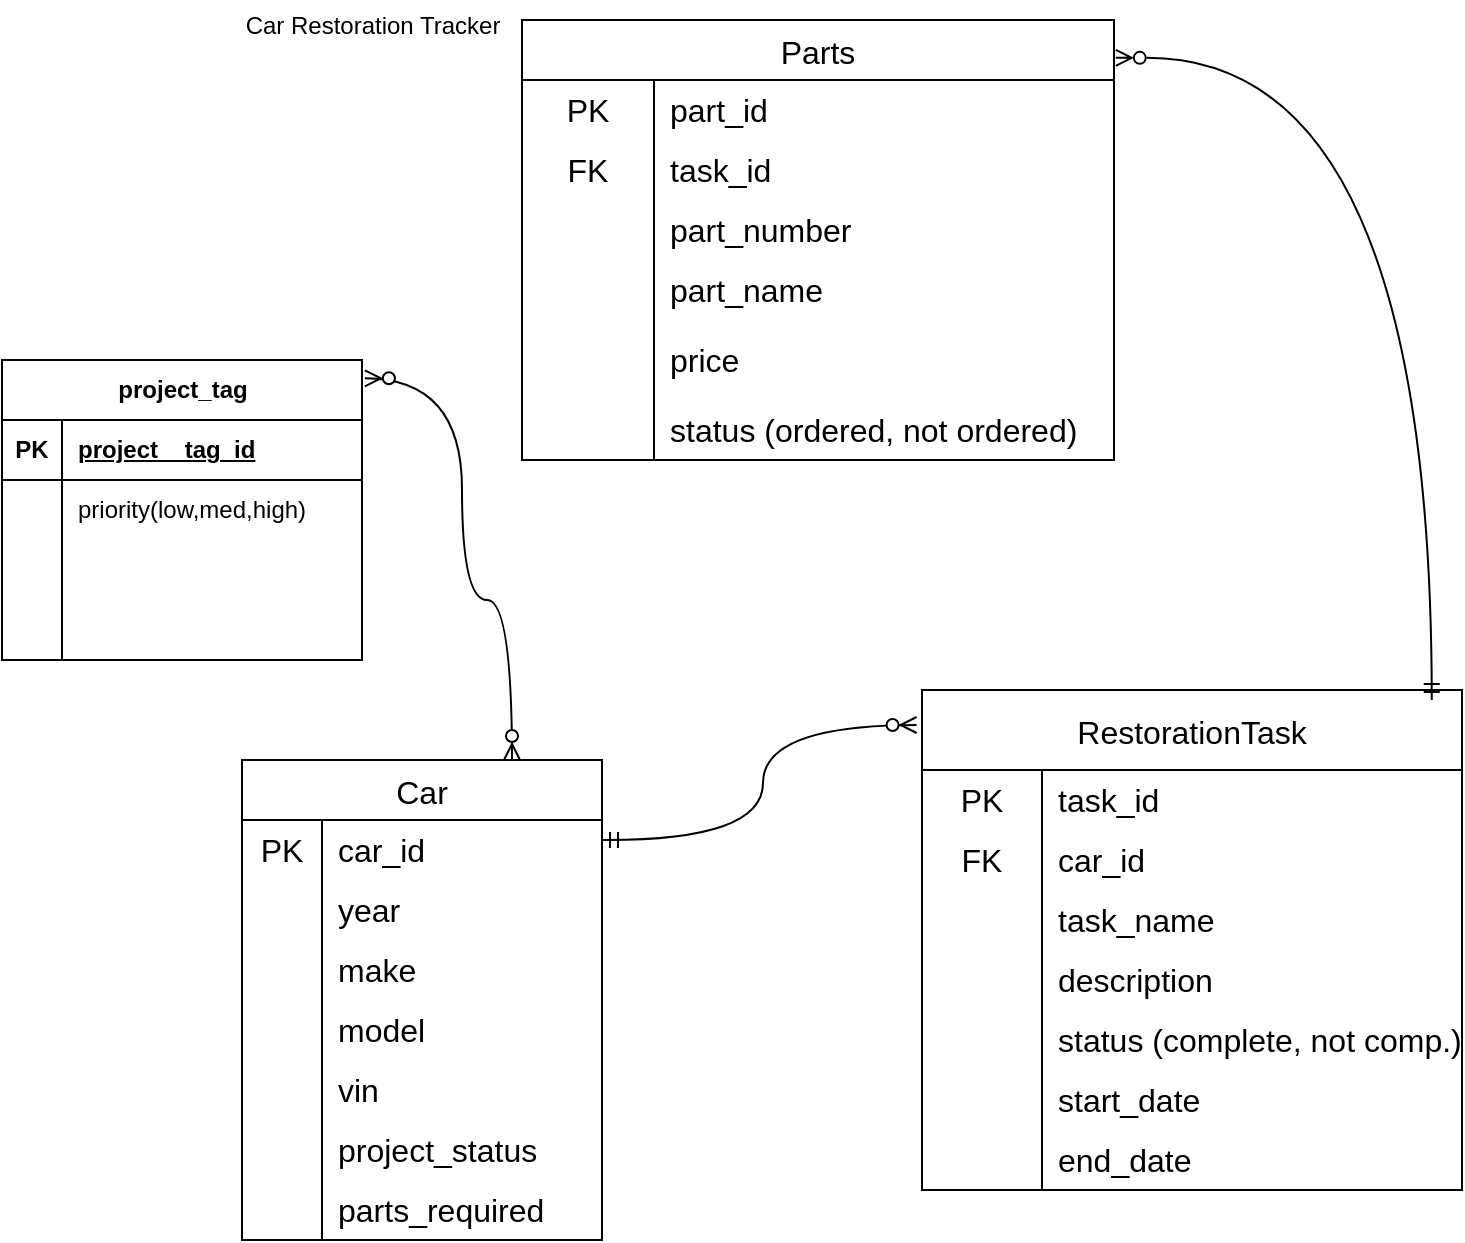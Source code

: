 <mxfile version="27.0.9">
  <diagram id="hV7XmaBMHaLm45p3kKiX" name="Page-2">
    <mxGraphModel dx="1463" dy="1185" grid="1" gridSize="10" guides="1" tooltips="1" connect="1" arrows="1" fold="1" page="1" pageScale="1" pageWidth="850" pageHeight="1100" math="0" shadow="0">
      <root>
        <mxCell id="0" />
        <mxCell id="1" parent="0" />
        <mxCell id="M0C5qlzSC6Y90FL0Z8B9-1" value="Parts" style="shape=table;startSize=30;container=1;collapsible=0;childLayout=tableLayout;fixedRows=1;rowLines=0;fontStyle=0;strokeColor=default;fontSize=16;" vertex="1" parent="1">
          <mxGeometry x="320" y="150" width="296" height="220.0" as="geometry" />
        </mxCell>
        <mxCell id="M0C5qlzSC6Y90FL0Z8B9-2" value="" style="shape=tableRow;horizontal=0;startSize=0;swimlaneHead=0;swimlaneBody=0;top=0;left=0;bottom=0;right=0;collapsible=0;dropTarget=0;fillColor=none;points=[[0,0.5],[1,0.5]];portConstraint=eastwest;strokeColor=inherit;fontSize=16;" vertex="1" parent="M0C5qlzSC6Y90FL0Z8B9-1">
          <mxGeometry y="30" width="296" height="30" as="geometry" />
        </mxCell>
        <mxCell id="M0C5qlzSC6Y90FL0Z8B9-3" value="PK" style="shape=partialRectangle;html=1;whiteSpace=wrap;connectable=0;fillColor=none;top=0;left=0;bottom=0;right=0;overflow=hidden;pointerEvents=1;strokeColor=inherit;fontSize=16;" vertex="1" parent="M0C5qlzSC6Y90FL0Z8B9-2">
          <mxGeometry width="66" height="30" as="geometry">
            <mxRectangle width="66" height="30" as="alternateBounds" />
          </mxGeometry>
        </mxCell>
        <mxCell id="M0C5qlzSC6Y90FL0Z8B9-4" value="part_id" style="shape=partialRectangle;html=1;whiteSpace=wrap;connectable=0;fillColor=none;top=0;left=0;bottom=0;right=0;align=left;spacingLeft=6;overflow=hidden;strokeColor=inherit;fontSize=16;" vertex="1" parent="M0C5qlzSC6Y90FL0Z8B9-2">
          <mxGeometry x="66" width="230" height="30" as="geometry">
            <mxRectangle width="230" height="30" as="alternateBounds" />
          </mxGeometry>
        </mxCell>
        <mxCell id="M0C5qlzSC6Y90FL0Z8B9-5" value="" style="shape=tableRow;horizontal=0;startSize=0;swimlaneHead=0;swimlaneBody=0;top=0;left=0;bottom=0;right=0;collapsible=0;dropTarget=0;fillColor=none;points=[[0,0.5],[1,0.5]];portConstraint=eastwest;strokeColor=inherit;fontSize=16;" vertex="1" parent="M0C5qlzSC6Y90FL0Z8B9-1">
          <mxGeometry y="60" width="296" height="30" as="geometry" />
        </mxCell>
        <mxCell id="M0C5qlzSC6Y90FL0Z8B9-6" value="FK" style="shape=partialRectangle;html=1;whiteSpace=wrap;connectable=0;fillColor=none;top=0;left=0;bottom=0;right=0;overflow=hidden;strokeColor=inherit;fontSize=16;" vertex="1" parent="M0C5qlzSC6Y90FL0Z8B9-5">
          <mxGeometry width="66" height="30" as="geometry">
            <mxRectangle width="66" height="30" as="alternateBounds" />
          </mxGeometry>
        </mxCell>
        <mxCell id="M0C5qlzSC6Y90FL0Z8B9-7" value="task_id" style="shape=partialRectangle;html=1;whiteSpace=wrap;connectable=0;fillColor=none;top=0;left=0;bottom=0;right=0;align=left;spacingLeft=6;overflow=hidden;strokeColor=inherit;fontSize=16;" vertex="1" parent="M0C5qlzSC6Y90FL0Z8B9-5">
          <mxGeometry x="66" width="230" height="30" as="geometry">
            <mxRectangle width="230" height="30" as="alternateBounds" />
          </mxGeometry>
        </mxCell>
        <mxCell id="M0C5qlzSC6Y90FL0Z8B9-8" value="" style="shape=tableRow;horizontal=0;startSize=0;swimlaneHead=0;swimlaneBody=0;top=0;left=0;bottom=0;right=0;collapsible=0;dropTarget=0;fillColor=none;points=[[0,0.5],[1,0.5]];portConstraint=eastwest;strokeColor=inherit;fontSize=16;" vertex="1" parent="M0C5qlzSC6Y90FL0Z8B9-1">
          <mxGeometry y="90" width="296" height="30" as="geometry" />
        </mxCell>
        <mxCell id="M0C5qlzSC6Y90FL0Z8B9-9" value="" style="shape=partialRectangle;html=1;whiteSpace=wrap;connectable=0;fillColor=none;top=0;left=0;bottom=0;right=0;overflow=hidden;strokeColor=inherit;fontSize=16;" vertex="1" parent="M0C5qlzSC6Y90FL0Z8B9-8">
          <mxGeometry width="66" height="30" as="geometry">
            <mxRectangle width="66" height="30" as="alternateBounds" />
          </mxGeometry>
        </mxCell>
        <mxCell id="M0C5qlzSC6Y90FL0Z8B9-10" value="part_number" style="shape=partialRectangle;html=1;whiteSpace=wrap;connectable=0;fillColor=none;top=0;left=0;bottom=0;right=0;align=left;spacingLeft=6;overflow=hidden;strokeColor=inherit;fontSize=16;" vertex="1" parent="M0C5qlzSC6Y90FL0Z8B9-8">
          <mxGeometry x="66" width="230" height="30" as="geometry">
            <mxRectangle width="230" height="30" as="alternateBounds" />
          </mxGeometry>
        </mxCell>
        <mxCell id="M0C5qlzSC6Y90FL0Z8B9-11" style="shape=tableRow;horizontal=0;startSize=0;swimlaneHead=0;swimlaneBody=0;top=0;left=0;bottom=0;right=0;collapsible=0;dropTarget=0;fillColor=none;points=[[0,0.5],[1,0.5]];portConstraint=eastwest;strokeColor=inherit;fontSize=16;" vertex="1" parent="M0C5qlzSC6Y90FL0Z8B9-1">
          <mxGeometry y="120" width="296" height="30" as="geometry" />
        </mxCell>
        <mxCell id="M0C5qlzSC6Y90FL0Z8B9-12" value="" style="shape=partialRectangle;html=1;whiteSpace=wrap;connectable=0;fillColor=none;top=0;left=0;bottom=0;right=0;overflow=hidden;strokeColor=inherit;fontSize=16;" vertex="1" parent="M0C5qlzSC6Y90FL0Z8B9-11">
          <mxGeometry width="66" height="30" as="geometry">
            <mxRectangle width="66" height="30" as="alternateBounds" />
          </mxGeometry>
        </mxCell>
        <mxCell id="M0C5qlzSC6Y90FL0Z8B9-13" value="part_name" style="shape=partialRectangle;html=1;whiteSpace=wrap;connectable=0;fillColor=none;top=0;left=0;bottom=0;right=0;align=left;spacingLeft=6;overflow=hidden;strokeColor=inherit;fontSize=16;" vertex="1" parent="M0C5qlzSC6Y90FL0Z8B9-11">
          <mxGeometry x="66" width="230" height="30" as="geometry">
            <mxRectangle width="230" height="30" as="alternateBounds" />
          </mxGeometry>
        </mxCell>
        <mxCell id="M0C5qlzSC6Y90FL0Z8B9-14" style="shape=tableRow;horizontal=0;startSize=0;swimlaneHead=0;swimlaneBody=0;top=0;left=0;bottom=0;right=0;collapsible=0;dropTarget=0;fillColor=none;points=[[0,0.5],[1,0.5]];portConstraint=eastwest;strokeColor=inherit;fontSize=16;" vertex="1" parent="M0C5qlzSC6Y90FL0Z8B9-1">
          <mxGeometry y="150" width="296" height="40" as="geometry" />
        </mxCell>
        <mxCell id="M0C5qlzSC6Y90FL0Z8B9-15" style="shape=partialRectangle;html=1;whiteSpace=wrap;connectable=0;fillColor=none;top=0;left=0;bottom=0;right=0;overflow=hidden;strokeColor=inherit;fontSize=16;" vertex="1" parent="M0C5qlzSC6Y90FL0Z8B9-14">
          <mxGeometry width="66" height="40" as="geometry">
            <mxRectangle width="66" height="40" as="alternateBounds" />
          </mxGeometry>
        </mxCell>
        <mxCell id="M0C5qlzSC6Y90FL0Z8B9-16" value="price" style="shape=partialRectangle;html=1;whiteSpace=wrap;connectable=0;fillColor=none;top=0;left=0;bottom=0;right=0;align=left;spacingLeft=6;overflow=hidden;strokeColor=inherit;fontSize=16;" vertex="1" parent="M0C5qlzSC6Y90FL0Z8B9-14">
          <mxGeometry x="66" width="230" height="40" as="geometry">
            <mxRectangle width="230" height="40" as="alternateBounds" />
          </mxGeometry>
        </mxCell>
        <mxCell id="M0C5qlzSC6Y90FL0Z8B9-17" style="shape=tableRow;horizontal=0;startSize=0;swimlaneHead=0;swimlaneBody=0;top=0;left=0;bottom=0;right=0;collapsible=0;dropTarget=0;fillColor=none;points=[[0,0.5],[1,0.5]];portConstraint=eastwest;strokeColor=inherit;fontSize=16;" vertex="1" parent="M0C5qlzSC6Y90FL0Z8B9-1">
          <mxGeometry y="190" width="296" height="30" as="geometry" />
        </mxCell>
        <mxCell id="M0C5qlzSC6Y90FL0Z8B9-18" style="shape=partialRectangle;html=1;whiteSpace=wrap;connectable=0;fillColor=none;top=0;left=0;bottom=0;right=0;overflow=hidden;strokeColor=inherit;fontSize=16;" vertex="1" parent="M0C5qlzSC6Y90FL0Z8B9-17">
          <mxGeometry width="66" height="30" as="geometry">
            <mxRectangle width="66" height="30" as="alternateBounds" />
          </mxGeometry>
        </mxCell>
        <mxCell id="M0C5qlzSC6Y90FL0Z8B9-19" value="status (ordered, not ordered)" style="shape=partialRectangle;html=1;whiteSpace=wrap;connectable=0;fillColor=none;top=0;left=0;bottom=0;right=0;align=left;spacingLeft=6;overflow=hidden;strokeColor=inherit;fontSize=16;" vertex="1" parent="M0C5qlzSC6Y90FL0Z8B9-17">
          <mxGeometry x="66" width="230" height="30" as="geometry">
            <mxRectangle width="230" height="30" as="alternateBounds" />
          </mxGeometry>
        </mxCell>
        <mxCell id="M0C5qlzSC6Y90FL0Z8B9-20" value="RestorationTask" style="shape=table;startSize=40;container=1;collapsible=0;childLayout=tableLayout;fixedRows=1;rowLines=0;fontStyle=0;strokeColor=default;fontSize=16;" vertex="1" parent="1">
          <mxGeometry x="520" y="485" width="270" height="250" as="geometry" />
        </mxCell>
        <mxCell id="M0C5qlzSC6Y90FL0Z8B9-21" value="" style="shape=tableRow;horizontal=0;startSize=0;swimlaneHead=0;swimlaneBody=0;top=0;left=0;bottom=0;right=0;collapsible=0;dropTarget=0;fillColor=none;points=[[0,0.5],[1,0.5]];portConstraint=eastwest;strokeColor=inherit;fontSize=16;" vertex="1" parent="M0C5qlzSC6Y90FL0Z8B9-20">
          <mxGeometry y="40" width="270" height="30" as="geometry" />
        </mxCell>
        <mxCell id="M0C5qlzSC6Y90FL0Z8B9-22" value="PK" style="shape=partialRectangle;html=1;whiteSpace=wrap;connectable=0;fillColor=none;top=0;left=0;bottom=0;right=0;overflow=hidden;pointerEvents=1;strokeColor=inherit;fontSize=16;" vertex="1" parent="M0C5qlzSC6Y90FL0Z8B9-21">
          <mxGeometry width="60" height="30" as="geometry">
            <mxRectangle width="60" height="30" as="alternateBounds" />
          </mxGeometry>
        </mxCell>
        <mxCell id="M0C5qlzSC6Y90FL0Z8B9-23" value="task_id" style="shape=partialRectangle;html=1;whiteSpace=wrap;connectable=0;fillColor=none;top=0;left=0;bottom=0;right=0;align=left;spacingLeft=6;overflow=hidden;strokeColor=inherit;fontSize=16;" vertex="1" parent="M0C5qlzSC6Y90FL0Z8B9-21">
          <mxGeometry x="60" width="210" height="30" as="geometry">
            <mxRectangle width="210" height="30" as="alternateBounds" />
          </mxGeometry>
        </mxCell>
        <mxCell id="M0C5qlzSC6Y90FL0Z8B9-24" value="" style="shape=tableRow;horizontal=0;startSize=0;swimlaneHead=0;swimlaneBody=0;top=0;left=0;bottom=0;right=0;collapsible=0;dropTarget=0;fillColor=none;points=[[0,0.5],[1,0.5]];portConstraint=eastwest;strokeColor=inherit;fontSize=16;" vertex="1" parent="M0C5qlzSC6Y90FL0Z8B9-20">
          <mxGeometry y="70" width="270" height="30" as="geometry" />
        </mxCell>
        <mxCell id="M0C5qlzSC6Y90FL0Z8B9-25" value="FK" style="shape=partialRectangle;html=1;whiteSpace=wrap;connectable=0;fillColor=none;top=0;left=0;bottom=0;right=0;overflow=hidden;strokeColor=inherit;fontSize=16;" vertex="1" parent="M0C5qlzSC6Y90FL0Z8B9-24">
          <mxGeometry width="60" height="30" as="geometry">
            <mxRectangle width="60" height="30" as="alternateBounds" />
          </mxGeometry>
        </mxCell>
        <mxCell id="M0C5qlzSC6Y90FL0Z8B9-26" value="car_id" style="shape=partialRectangle;html=1;whiteSpace=wrap;connectable=0;fillColor=none;top=0;left=0;bottom=0;right=0;align=left;spacingLeft=6;overflow=hidden;strokeColor=inherit;fontSize=16;" vertex="1" parent="M0C5qlzSC6Y90FL0Z8B9-24">
          <mxGeometry x="60" width="210" height="30" as="geometry">
            <mxRectangle width="210" height="30" as="alternateBounds" />
          </mxGeometry>
        </mxCell>
        <mxCell id="M0C5qlzSC6Y90FL0Z8B9-27" value="" style="shape=tableRow;horizontal=0;startSize=0;swimlaneHead=0;swimlaneBody=0;top=0;left=0;bottom=0;right=0;collapsible=0;dropTarget=0;fillColor=none;points=[[0,0.5],[1,0.5]];portConstraint=eastwest;strokeColor=inherit;fontSize=16;" vertex="1" parent="M0C5qlzSC6Y90FL0Z8B9-20">
          <mxGeometry y="100" width="270" height="30" as="geometry" />
        </mxCell>
        <mxCell id="M0C5qlzSC6Y90FL0Z8B9-28" value="" style="shape=partialRectangle;html=1;whiteSpace=wrap;connectable=0;fillColor=none;top=0;left=0;bottom=0;right=0;overflow=hidden;strokeColor=inherit;fontSize=16;" vertex="1" parent="M0C5qlzSC6Y90FL0Z8B9-27">
          <mxGeometry width="60" height="30" as="geometry">
            <mxRectangle width="60" height="30" as="alternateBounds" />
          </mxGeometry>
        </mxCell>
        <mxCell id="M0C5qlzSC6Y90FL0Z8B9-29" value="task_name" style="shape=partialRectangle;html=1;whiteSpace=wrap;connectable=0;fillColor=none;top=0;left=0;bottom=0;right=0;align=left;spacingLeft=6;overflow=hidden;strokeColor=inherit;fontSize=16;" vertex="1" parent="M0C5qlzSC6Y90FL0Z8B9-27">
          <mxGeometry x="60" width="210" height="30" as="geometry">
            <mxRectangle width="210" height="30" as="alternateBounds" />
          </mxGeometry>
        </mxCell>
        <mxCell id="M0C5qlzSC6Y90FL0Z8B9-30" style="shape=tableRow;horizontal=0;startSize=0;swimlaneHead=0;swimlaneBody=0;top=0;left=0;bottom=0;right=0;collapsible=0;dropTarget=0;fillColor=none;points=[[0,0.5],[1,0.5]];portConstraint=eastwest;strokeColor=inherit;fontSize=16;" vertex="1" parent="M0C5qlzSC6Y90FL0Z8B9-20">
          <mxGeometry y="130" width="270" height="30" as="geometry" />
        </mxCell>
        <mxCell id="M0C5qlzSC6Y90FL0Z8B9-31" style="shape=partialRectangle;html=1;whiteSpace=wrap;connectable=0;fillColor=none;top=0;left=0;bottom=0;right=0;overflow=hidden;strokeColor=inherit;fontSize=16;" vertex="1" parent="M0C5qlzSC6Y90FL0Z8B9-30">
          <mxGeometry width="60" height="30" as="geometry">
            <mxRectangle width="60" height="30" as="alternateBounds" />
          </mxGeometry>
        </mxCell>
        <mxCell id="M0C5qlzSC6Y90FL0Z8B9-32" value="description" style="shape=partialRectangle;html=1;whiteSpace=wrap;connectable=0;fillColor=none;top=0;left=0;bottom=0;right=0;align=left;spacingLeft=6;overflow=hidden;strokeColor=inherit;fontSize=16;" vertex="1" parent="M0C5qlzSC6Y90FL0Z8B9-30">
          <mxGeometry x="60" width="210" height="30" as="geometry">
            <mxRectangle width="210" height="30" as="alternateBounds" />
          </mxGeometry>
        </mxCell>
        <mxCell id="M0C5qlzSC6Y90FL0Z8B9-33" style="shape=tableRow;horizontal=0;startSize=0;swimlaneHead=0;swimlaneBody=0;top=0;left=0;bottom=0;right=0;collapsible=0;dropTarget=0;fillColor=none;points=[[0,0.5],[1,0.5]];portConstraint=eastwest;strokeColor=inherit;fontSize=16;" vertex="1" parent="M0C5qlzSC6Y90FL0Z8B9-20">
          <mxGeometry y="160" width="270" height="30" as="geometry" />
        </mxCell>
        <mxCell id="M0C5qlzSC6Y90FL0Z8B9-34" style="shape=partialRectangle;html=1;whiteSpace=wrap;connectable=0;fillColor=none;top=0;left=0;bottom=0;right=0;overflow=hidden;strokeColor=inherit;fontSize=16;" vertex="1" parent="M0C5qlzSC6Y90FL0Z8B9-33">
          <mxGeometry width="60" height="30" as="geometry">
            <mxRectangle width="60" height="30" as="alternateBounds" />
          </mxGeometry>
        </mxCell>
        <mxCell id="M0C5qlzSC6Y90FL0Z8B9-35" value="status (complete, not comp.)" style="shape=partialRectangle;html=1;whiteSpace=wrap;connectable=0;fillColor=none;top=0;left=0;bottom=0;right=0;align=left;spacingLeft=6;overflow=hidden;strokeColor=inherit;fontSize=16;" vertex="1" parent="M0C5qlzSC6Y90FL0Z8B9-33">
          <mxGeometry x="60" width="210" height="30" as="geometry">
            <mxRectangle width="210" height="30" as="alternateBounds" />
          </mxGeometry>
        </mxCell>
        <mxCell id="M0C5qlzSC6Y90FL0Z8B9-36" style="shape=tableRow;horizontal=0;startSize=0;swimlaneHead=0;swimlaneBody=0;top=0;left=0;bottom=0;right=0;collapsible=0;dropTarget=0;fillColor=none;points=[[0,0.5],[1,0.5]];portConstraint=eastwest;strokeColor=inherit;fontSize=16;" vertex="1" parent="M0C5qlzSC6Y90FL0Z8B9-20">
          <mxGeometry y="190" width="270" height="30" as="geometry" />
        </mxCell>
        <mxCell id="M0C5qlzSC6Y90FL0Z8B9-37" style="shape=partialRectangle;html=1;whiteSpace=wrap;connectable=0;fillColor=none;top=0;left=0;bottom=0;right=0;overflow=hidden;strokeColor=inherit;fontSize=16;" vertex="1" parent="M0C5qlzSC6Y90FL0Z8B9-36">
          <mxGeometry width="60" height="30" as="geometry">
            <mxRectangle width="60" height="30" as="alternateBounds" />
          </mxGeometry>
        </mxCell>
        <mxCell id="M0C5qlzSC6Y90FL0Z8B9-38" value="start_date" style="shape=partialRectangle;html=1;whiteSpace=wrap;connectable=0;fillColor=none;top=0;left=0;bottom=0;right=0;align=left;spacingLeft=6;overflow=hidden;strokeColor=inherit;fontSize=16;" vertex="1" parent="M0C5qlzSC6Y90FL0Z8B9-36">
          <mxGeometry x="60" width="210" height="30" as="geometry">
            <mxRectangle width="210" height="30" as="alternateBounds" />
          </mxGeometry>
        </mxCell>
        <mxCell id="M0C5qlzSC6Y90FL0Z8B9-39" style="shape=tableRow;horizontal=0;startSize=0;swimlaneHead=0;swimlaneBody=0;top=0;left=0;bottom=0;right=0;collapsible=0;dropTarget=0;fillColor=none;points=[[0,0.5],[1,0.5]];portConstraint=eastwest;strokeColor=inherit;fontSize=16;" vertex="1" parent="M0C5qlzSC6Y90FL0Z8B9-20">
          <mxGeometry y="220" width="270" height="30" as="geometry" />
        </mxCell>
        <mxCell id="M0C5qlzSC6Y90FL0Z8B9-40" style="shape=partialRectangle;html=1;whiteSpace=wrap;connectable=0;fillColor=none;top=0;left=0;bottom=0;right=0;overflow=hidden;strokeColor=inherit;fontSize=16;" vertex="1" parent="M0C5qlzSC6Y90FL0Z8B9-39">
          <mxGeometry width="60" height="30" as="geometry">
            <mxRectangle width="60" height="30" as="alternateBounds" />
          </mxGeometry>
        </mxCell>
        <mxCell id="M0C5qlzSC6Y90FL0Z8B9-41" value="end_date" style="shape=partialRectangle;html=1;whiteSpace=wrap;connectable=0;fillColor=none;top=0;left=0;bottom=0;right=0;align=left;spacingLeft=6;overflow=hidden;strokeColor=inherit;fontSize=16;" vertex="1" parent="M0C5qlzSC6Y90FL0Z8B9-39">
          <mxGeometry x="60" width="210" height="30" as="geometry">
            <mxRectangle width="210" height="30" as="alternateBounds" />
          </mxGeometry>
        </mxCell>
        <mxCell id="M0C5qlzSC6Y90FL0Z8B9-42" value="Car" style="shape=table;startSize=30;container=1;collapsible=0;childLayout=tableLayout;fixedRows=1;rowLines=0;fontStyle=0;strokeColor=default;fontSize=16;" vertex="1" parent="1">
          <mxGeometry x="180" y="520" width="180" height="240" as="geometry" />
        </mxCell>
        <mxCell id="M0C5qlzSC6Y90FL0Z8B9-43" value="" style="shape=tableRow;horizontal=0;startSize=0;swimlaneHead=0;swimlaneBody=0;top=0;left=0;bottom=0;right=0;collapsible=0;dropTarget=0;fillColor=none;points=[[0,0.5],[1,0.5]];portConstraint=eastwest;strokeColor=inherit;fontSize=16;" vertex="1" parent="M0C5qlzSC6Y90FL0Z8B9-42">
          <mxGeometry y="30" width="180" height="30" as="geometry" />
        </mxCell>
        <mxCell id="M0C5qlzSC6Y90FL0Z8B9-44" value="PK" style="shape=partialRectangle;html=1;whiteSpace=wrap;connectable=0;fillColor=none;top=0;left=0;bottom=0;right=0;overflow=hidden;pointerEvents=1;strokeColor=inherit;fontSize=16;" vertex="1" parent="M0C5qlzSC6Y90FL0Z8B9-43">
          <mxGeometry width="40" height="30" as="geometry">
            <mxRectangle width="40" height="30" as="alternateBounds" />
          </mxGeometry>
        </mxCell>
        <mxCell id="M0C5qlzSC6Y90FL0Z8B9-45" value="car_id" style="shape=partialRectangle;html=1;whiteSpace=wrap;connectable=0;fillColor=none;top=0;left=0;bottom=0;right=0;align=left;spacingLeft=6;overflow=hidden;strokeColor=inherit;fontSize=16;" vertex="1" parent="M0C5qlzSC6Y90FL0Z8B9-43">
          <mxGeometry x="40" width="140" height="30" as="geometry">
            <mxRectangle width="140" height="30" as="alternateBounds" />
          </mxGeometry>
        </mxCell>
        <mxCell id="M0C5qlzSC6Y90FL0Z8B9-46" value="" style="shape=tableRow;horizontal=0;startSize=0;swimlaneHead=0;swimlaneBody=0;top=0;left=0;bottom=0;right=0;collapsible=0;dropTarget=0;fillColor=none;points=[[0,0.5],[1,0.5]];portConstraint=eastwest;strokeColor=inherit;fontSize=16;" vertex="1" parent="M0C5qlzSC6Y90FL0Z8B9-42">
          <mxGeometry y="60" width="180" height="30" as="geometry" />
        </mxCell>
        <mxCell id="M0C5qlzSC6Y90FL0Z8B9-47" value="" style="shape=partialRectangle;html=1;whiteSpace=wrap;connectable=0;fillColor=none;top=0;left=0;bottom=0;right=0;overflow=hidden;strokeColor=inherit;fontSize=16;" vertex="1" parent="M0C5qlzSC6Y90FL0Z8B9-46">
          <mxGeometry width="40" height="30" as="geometry">
            <mxRectangle width="40" height="30" as="alternateBounds" />
          </mxGeometry>
        </mxCell>
        <mxCell id="M0C5qlzSC6Y90FL0Z8B9-48" value="year" style="shape=partialRectangle;html=1;whiteSpace=wrap;connectable=0;fillColor=none;top=0;left=0;bottom=0;right=0;align=left;spacingLeft=6;overflow=hidden;strokeColor=inherit;fontSize=16;" vertex="1" parent="M0C5qlzSC6Y90FL0Z8B9-46">
          <mxGeometry x="40" width="140" height="30" as="geometry">
            <mxRectangle width="140" height="30" as="alternateBounds" />
          </mxGeometry>
        </mxCell>
        <mxCell id="M0C5qlzSC6Y90FL0Z8B9-49" value="" style="shape=tableRow;horizontal=0;startSize=0;swimlaneHead=0;swimlaneBody=0;top=0;left=0;bottom=0;right=0;collapsible=0;dropTarget=0;fillColor=none;points=[[0,0.5],[1,0.5]];portConstraint=eastwest;strokeColor=inherit;fontSize=16;" vertex="1" parent="M0C5qlzSC6Y90FL0Z8B9-42">
          <mxGeometry y="90" width="180" height="30" as="geometry" />
        </mxCell>
        <mxCell id="M0C5qlzSC6Y90FL0Z8B9-50" value="" style="shape=partialRectangle;html=1;whiteSpace=wrap;connectable=0;fillColor=none;top=0;left=0;bottom=0;right=0;overflow=hidden;strokeColor=inherit;fontSize=16;" vertex="1" parent="M0C5qlzSC6Y90FL0Z8B9-49">
          <mxGeometry width="40" height="30" as="geometry">
            <mxRectangle width="40" height="30" as="alternateBounds" />
          </mxGeometry>
        </mxCell>
        <mxCell id="M0C5qlzSC6Y90FL0Z8B9-51" value="make" style="shape=partialRectangle;html=1;whiteSpace=wrap;connectable=0;fillColor=none;top=0;left=0;bottom=0;right=0;align=left;spacingLeft=6;overflow=hidden;strokeColor=inherit;fontSize=16;" vertex="1" parent="M0C5qlzSC6Y90FL0Z8B9-49">
          <mxGeometry x="40" width="140" height="30" as="geometry">
            <mxRectangle width="140" height="30" as="alternateBounds" />
          </mxGeometry>
        </mxCell>
        <mxCell id="M0C5qlzSC6Y90FL0Z8B9-52" style="shape=tableRow;horizontal=0;startSize=0;swimlaneHead=0;swimlaneBody=0;top=0;left=0;bottom=0;right=0;collapsible=0;dropTarget=0;fillColor=none;points=[[0,0.5],[1,0.5]];portConstraint=eastwest;strokeColor=inherit;fontSize=16;" vertex="1" parent="M0C5qlzSC6Y90FL0Z8B9-42">
          <mxGeometry y="120" width="180" height="30" as="geometry" />
        </mxCell>
        <mxCell id="M0C5qlzSC6Y90FL0Z8B9-53" style="shape=partialRectangle;html=1;whiteSpace=wrap;connectable=0;fillColor=none;top=0;left=0;bottom=0;right=0;overflow=hidden;strokeColor=inherit;fontSize=16;" vertex="1" parent="M0C5qlzSC6Y90FL0Z8B9-52">
          <mxGeometry width="40" height="30" as="geometry">
            <mxRectangle width="40" height="30" as="alternateBounds" />
          </mxGeometry>
        </mxCell>
        <mxCell id="M0C5qlzSC6Y90FL0Z8B9-54" value="model" style="shape=partialRectangle;html=1;whiteSpace=wrap;connectable=0;fillColor=none;top=0;left=0;bottom=0;right=0;align=left;spacingLeft=6;overflow=hidden;strokeColor=inherit;fontSize=16;" vertex="1" parent="M0C5qlzSC6Y90FL0Z8B9-52">
          <mxGeometry x="40" width="140" height="30" as="geometry">
            <mxRectangle width="140" height="30" as="alternateBounds" />
          </mxGeometry>
        </mxCell>
        <mxCell id="M0C5qlzSC6Y90FL0Z8B9-55" style="shape=tableRow;horizontal=0;startSize=0;swimlaneHead=0;swimlaneBody=0;top=0;left=0;bottom=0;right=0;collapsible=0;dropTarget=0;fillColor=none;points=[[0,0.5],[1,0.5]];portConstraint=eastwest;strokeColor=inherit;fontSize=16;" vertex="1" parent="M0C5qlzSC6Y90FL0Z8B9-42">
          <mxGeometry y="150" width="180" height="30" as="geometry" />
        </mxCell>
        <mxCell id="M0C5qlzSC6Y90FL0Z8B9-56" style="shape=partialRectangle;html=1;whiteSpace=wrap;connectable=0;fillColor=none;top=0;left=0;bottom=0;right=0;overflow=hidden;strokeColor=inherit;fontSize=16;" vertex="1" parent="M0C5qlzSC6Y90FL0Z8B9-55">
          <mxGeometry width="40" height="30" as="geometry">
            <mxRectangle width="40" height="30" as="alternateBounds" />
          </mxGeometry>
        </mxCell>
        <mxCell id="M0C5qlzSC6Y90FL0Z8B9-57" value="vin" style="shape=partialRectangle;html=1;whiteSpace=wrap;connectable=0;fillColor=none;top=0;left=0;bottom=0;right=0;align=left;spacingLeft=6;overflow=hidden;strokeColor=inherit;fontSize=16;" vertex="1" parent="M0C5qlzSC6Y90FL0Z8B9-55">
          <mxGeometry x="40" width="140" height="30" as="geometry">
            <mxRectangle width="140" height="30" as="alternateBounds" />
          </mxGeometry>
        </mxCell>
        <mxCell id="M0C5qlzSC6Y90FL0Z8B9-58" style="shape=tableRow;horizontal=0;startSize=0;swimlaneHead=0;swimlaneBody=0;top=0;left=0;bottom=0;right=0;collapsible=0;dropTarget=0;fillColor=none;points=[[0,0.5],[1,0.5]];portConstraint=eastwest;strokeColor=inherit;fontSize=16;" vertex="1" parent="M0C5qlzSC6Y90FL0Z8B9-42">
          <mxGeometry y="180" width="180" height="30" as="geometry" />
        </mxCell>
        <mxCell id="M0C5qlzSC6Y90FL0Z8B9-59" style="shape=partialRectangle;html=1;whiteSpace=wrap;connectable=0;fillColor=none;top=0;left=0;bottom=0;right=0;overflow=hidden;strokeColor=inherit;fontSize=16;" vertex="1" parent="M0C5qlzSC6Y90FL0Z8B9-58">
          <mxGeometry width="40" height="30" as="geometry">
            <mxRectangle width="40" height="30" as="alternateBounds" />
          </mxGeometry>
        </mxCell>
        <mxCell id="M0C5qlzSC6Y90FL0Z8B9-60" value="project_status" style="shape=partialRectangle;html=1;whiteSpace=wrap;connectable=0;fillColor=none;top=0;left=0;bottom=0;right=0;align=left;spacingLeft=6;overflow=hidden;strokeColor=inherit;fontSize=16;" vertex="1" parent="M0C5qlzSC6Y90FL0Z8B9-58">
          <mxGeometry x="40" width="140" height="30" as="geometry">
            <mxRectangle width="140" height="30" as="alternateBounds" />
          </mxGeometry>
        </mxCell>
        <mxCell id="M0C5qlzSC6Y90FL0Z8B9-61" style="shape=tableRow;horizontal=0;startSize=0;swimlaneHead=0;swimlaneBody=0;top=0;left=0;bottom=0;right=0;collapsible=0;dropTarget=0;fillColor=none;points=[[0,0.5],[1,0.5]];portConstraint=eastwest;strokeColor=inherit;fontSize=16;" vertex="1" parent="M0C5qlzSC6Y90FL0Z8B9-42">
          <mxGeometry y="210" width="180" height="30" as="geometry" />
        </mxCell>
        <mxCell id="M0C5qlzSC6Y90FL0Z8B9-62" style="shape=partialRectangle;html=1;whiteSpace=wrap;connectable=0;fillColor=none;top=0;left=0;bottom=0;right=0;overflow=hidden;strokeColor=inherit;fontSize=16;" vertex="1" parent="M0C5qlzSC6Y90FL0Z8B9-61">
          <mxGeometry width="40" height="30" as="geometry">
            <mxRectangle width="40" height="30" as="alternateBounds" />
          </mxGeometry>
        </mxCell>
        <mxCell id="M0C5qlzSC6Y90FL0Z8B9-63" value="parts_required" style="shape=partialRectangle;html=1;whiteSpace=wrap;connectable=0;fillColor=none;top=0;left=0;bottom=0;right=0;align=left;spacingLeft=6;overflow=hidden;strokeColor=inherit;fontSize=16;" vertex="1" parent="M0C5qlzSC6Y90FL0Z8B9-61">
          <mxGeometry x="40" width="140" height="30" as="geometry">
            <mxRectangle width="140" height="30" as="alternateBounds" />
          </mxGeometry>
        </mxCell>
        <mxCell id="M0C5qlzSC6Y90FL0Z8B9-64" value="Car Restoration Tracker&lt;div&gt;&lt;br&gt;&lt;/div&gt;" style="text;html=1;align=center;verticalAlign=middle;resizable=0;points=[];autosize=1;strokeColor=none;fillColor=none;" vertex="1" parent="1">
          <mxGeometry x="170" y="140" width="150" height="40" as="geometry" />
        </mxCell>
        <mxCell id="M0C5qlzSC6Y90FL0Z8B9-65" value="" style="edgeStyle=orthogonalEdgeStyle;fontSize=12;html=1;endArrow=ERzeroToMany;startArrow=ERmandOne;rounded=0;entryX=-0.01;entryY=0.07;entryDx=0;entryDy=0;entryPerimeter=0;curved=1;" edge="1" parent="1" target="M0C5qlzSC6Y90FL0Z8B9-20">
          <mxGeometry width="100" height="100" relative="1" as="geometry">
            <mxPoint x="360" y="560" as="sourcePoint" />
            <mxPoint x="460" y="460" as="targetPoint" />
          </mxGeometry>
        </mxCell>
        <mxCell id="M0C5qlzSC6Y90FL0Z8B9-66" value="" style="edgeStyle=orthogonalEdgeStyle;fontSize=12;html=1;endArrow=ERmandOne;startArrow=ERzeroToMany;rounded=0;exitX=1.003;exitY=0.086;exitDx=0;exitDy=0;exitPerimeter=0;curved=1;startFill=0;endFill=0;entryX=0.944;entryY=0.02;entryDx=0;entryDy=0;entryPerimeter=0;" edge="1" parent="1" source="M0C5qlzSC6Y90FL0Z8B9-1" target="M0C5qlzSC6Y90FL0Z8B9-20">
          <mxGeometry width="100" height="100" relative="1" as="geometry">
            <mxPoint x="640" y="210" as="sourcePoint" />
            <mxPoint x="690" y="480" as="targetPoint" />
          </mxGeometry>
        </mxCell>
        <mxCell id="M0C5qlzSC6Y90FL0Z8B9-67" value="project_tag" style="shape=table;startSize=30;container=1;collapsible=1;childLayout=tableLayout;fixedRows=1;rowLines=0;fontStyle=1;align=center;resizeLast=1;html=1;" vertex="1" parent="1">
          <mxGeometry x="60" y="320" width="180" height="150" as="geometry" />
        </mxCell>
        <mxCell id="M0C5qlzSC6Y90FL0Z8B9-68" value="" style="shape=tableRow;horizontal=0;startSize=0;swimlaneHead=0;swimlaneBody=0;fillColor=none;collapsible=0;dropTarget=0;points=[[0,0.5],[1,0.5]];portConstraint=eastwest;top=0;left=0;right=0;bottom=1;" vertex="1" parent="M0C5qlzSC6Y90FL0Z8B9-67">
          <mxGeometry y="30" width="180" height="30" as="geometry" />
        </mxCell>
        <mxCell id="M0C5qlzSC6Y90FL0Z8B9-69" value="PK" style="shape=partialRectangle;connectable=0;fillColor=none;top=0;left=0;bottom=0;right=0;fontStyle=1;overflow=hidden;whiteSpace=wrap;html=1;" vertex="1" parent="M0C5qlzSC6Y90FL0Z8B9-68">
          <mxGeometry width="30" height="30" as="geometry">
            <mxRectangle width="30" height="30" as="alternateBounds" />
          </mxGeometry>
        </mxCell>
        <mxCell id="M0C5qlzSC6Y90FL0Z8B9-70" value="project__tag_id" style="shape=partialRectangle;connectable=0;fillColor=none;top=0;left=0;bottom=0;right=0;align=left;spacingLeft=6;fontStyle=5;overflow=hidden;whiteSpace=wrap;html=1;" vertex="1" parent="M0C5qlzSC6Y90FL0Z8B9-68">
          <mxGeometry x="30" width="150" height="30" as="geometry">
            <mxRectangle width="150" height="30" as="alternateBounds" />
          </mxGeometry>
        </mxCell>
        <mxCell id="M0C5qlzSC6Y90FL0Z8B9-71" value="" style="shape=tableRow;horizontal=0;startSize=0;swimlaneHead=0;swimlaneBody=0;fillColor=none;collapsible=0;dropTarget=0;points=[[0,0.5],[1,0.5]];portConstraint=eastwest;top=0;left=0;right=0;bottom=0;" vertex="1" parent="M0C5qlzSC6Y90FL0Z8B9-67">
          <mxGeometry y="60" width="180" height="30" as="geometry" />
        </mxCell>
        <mxCell id="M0C5qlzSC6Y90FL0Z8B9-72" value="" style="shape=partialRectangle;connectable=0;fillColor=none;top=0;left=0;bottom=0;right=0;editable=1;overflow=hidden;whiteSpace=wrap;html=1;" vertex="1" parent="M0C5qlzSC6Y90FL0Z8B9-71">
          <mxGeometry width="30" height="30" as="geometry">
            <mxRectangle width="30" height="30" as="alternateBounds" />
          </mxGeometry>
        </mxCell>
        <mxCell id="M0C5qlzSC6Y90FL0Z8B9-73" value="priority(low,med,high)" style="shape=partialRectangle;connectable=0;fillColor=none;top=0;left=0;bottom=0;right=0;align=left;spacingLeft=6;overflow=hidden;whiteSpace=wrap;html=1;" vertex="1" parent="M0C5qlzSC6Y90FL0Z8B9-71">
          <mxGeometry x="30" width="150" height="30" as="geometry">
            <mxRectangle width="150" height="30" as="alternateBounds" />
          </mxGeometry>
        </mxCell>
        <mxCell id="M0C5qlzSC6Y90FL0Z8B9-74" value="" style="shape=tableRow;horizontal=0;startSize=0;swimlaneHead=0;swimlaneBody=0;fillColor=none;collapsible=0;dropTarget=0;points=[[0,0.5],[1,0.5]];portConstraint=eastwest;top=0;left=0;right=0;bottom=0;" vertex="1" parent="M0C5qlzSC6Y90FL0Z8B9-67">
          <mxGeometry y="90" width="180" height="30" as="geometry" />
        </mxCell>
        <mxCell id="M0C5qlzSC6Y90FL0Z8B9-75" value="" style="shape=partialRectangle;connectable=0;fillColor=none;top=0;left=0;bottom=0;right=0;editable=1;overflow=hidden;whiteSpace=wrap;html=1;" vertex="1" parent="M0C5qlzSC6Y90FL0Z8B9-74">
          <mxGeometry width="30" height="30" as="geometry">
            <mxRectangle width="30" height="30" as="alternateBounds" />
          </mxGeometry>
        </mxCell>
        <mxCell id="M0C5qlzSC6Y90FL0Z8B9-76" value="" style="shape=partialRectangle;connectable=0;fillColor=none;top=0;left=0;bottom=0;right=0;align=left;spacingLeft=6;overflow=hidden;whiteSpace=wrap;html=1;" vertex="1" parent="M0C5qlzSC6Y90FL0Z8B9-74">
          <mxGeometry x="30" width="150" height="30" as="geometry">
            <mxRectangle width="150" height="30" as="alternateBounds" />
          </mxGeometry>
        </mxCell>
        <mxCell id="M0C5qlzSC6Y90FL0Z8B9-77" value="" style="shape=tableRow;horizontal=0;startSize=0;swimlaneHead=0;swimlaneBody=0;fillColor=none;collapsible=0;dropTarget=0;points=[[0,0.5],[1,0.5]];portConstraint=eastwest;top=0;left=0;right=0;bottom=0;" vertex="1" parent="M0C5qlzSC6Y90FL0Z8B9-67">
          <mxGeometry y="120" width="180" height="30" as="geometry" />
        </mxCell>
        <mxCell id="M0C5qlzSC6Y90FL0Z8B9-78" value="" style="shape=partialRectangle;connectable=0;fillColor=none;top=0;left=0;bottom=0;right=0;editable=1;overflow=hidden;whiteSpace=wrap;html=1;" vertex="1" parent="M0C5qlzSC6Y90FL0Z8B9-77">
          <mxGeometry width="30" height="30" as="geometry">
            <mxRectangle width="30" height="30" as="alternateBounds" />
          </mxGeometry>
        </mxCell>
        <mxCell id="M0C5qlzSC6Y90FL0Z8B9-79" value="" style="shape=partialRectangle;connectable=0;fillColor=none;top=0;left=0;bottom=0;right=0;align=left;spacingLeft=6;overflow=hidden;whiteSpace=wrap;html=1;" vertex="1" parent="M0C5qlzSC6Y90FL0Z8B9-77">
          <mxGeometry x="30" width="150" height="30" as="geometry">
            <mxRectangle width="150" height="30" as="alternateBounds" />
          </mxGeometry>
        </mxCell>
        <mxCell id="M0C5qlzSC6Y90FL0Z8B9-80" value="" style="edgeStyle=orthogonalEdgeStyle;fontSize=12;html=1;endArrow=ERzeroToMany;endFill=1;startArrow=ERzeroToMany;rounded=0;curved=1;entryX=1.008;entryY=0.061;entryDx=0;entryDy=0;entryPerimeter=0;exitX=0.75;exitY=0;exitDx=0;exitDy=0;" edge="1" parent="1" source="M0C5qlzSC6Y90FL0Z8B9-42" target="M0C5qlzSC6Y90FL0Z8B9-67">
          <mxGeometry width="100" height="100" relative="1" as="geometry">
            <mxPoint x="220" y="510" as="sourcePoint" />
            <mxPoint x="320" y="410" as="targetPoint" />
            <Array as="points">
              <mxPoint x="315" y="440" />
              <mxPoint x="290" y="440" />
              <mxPoint x="290" y="329" />
            </Array>
          </mxGeometry>
        </mxCell>
      </root>
    </mxGraphModel>
  </diagram>
</mxfile>
